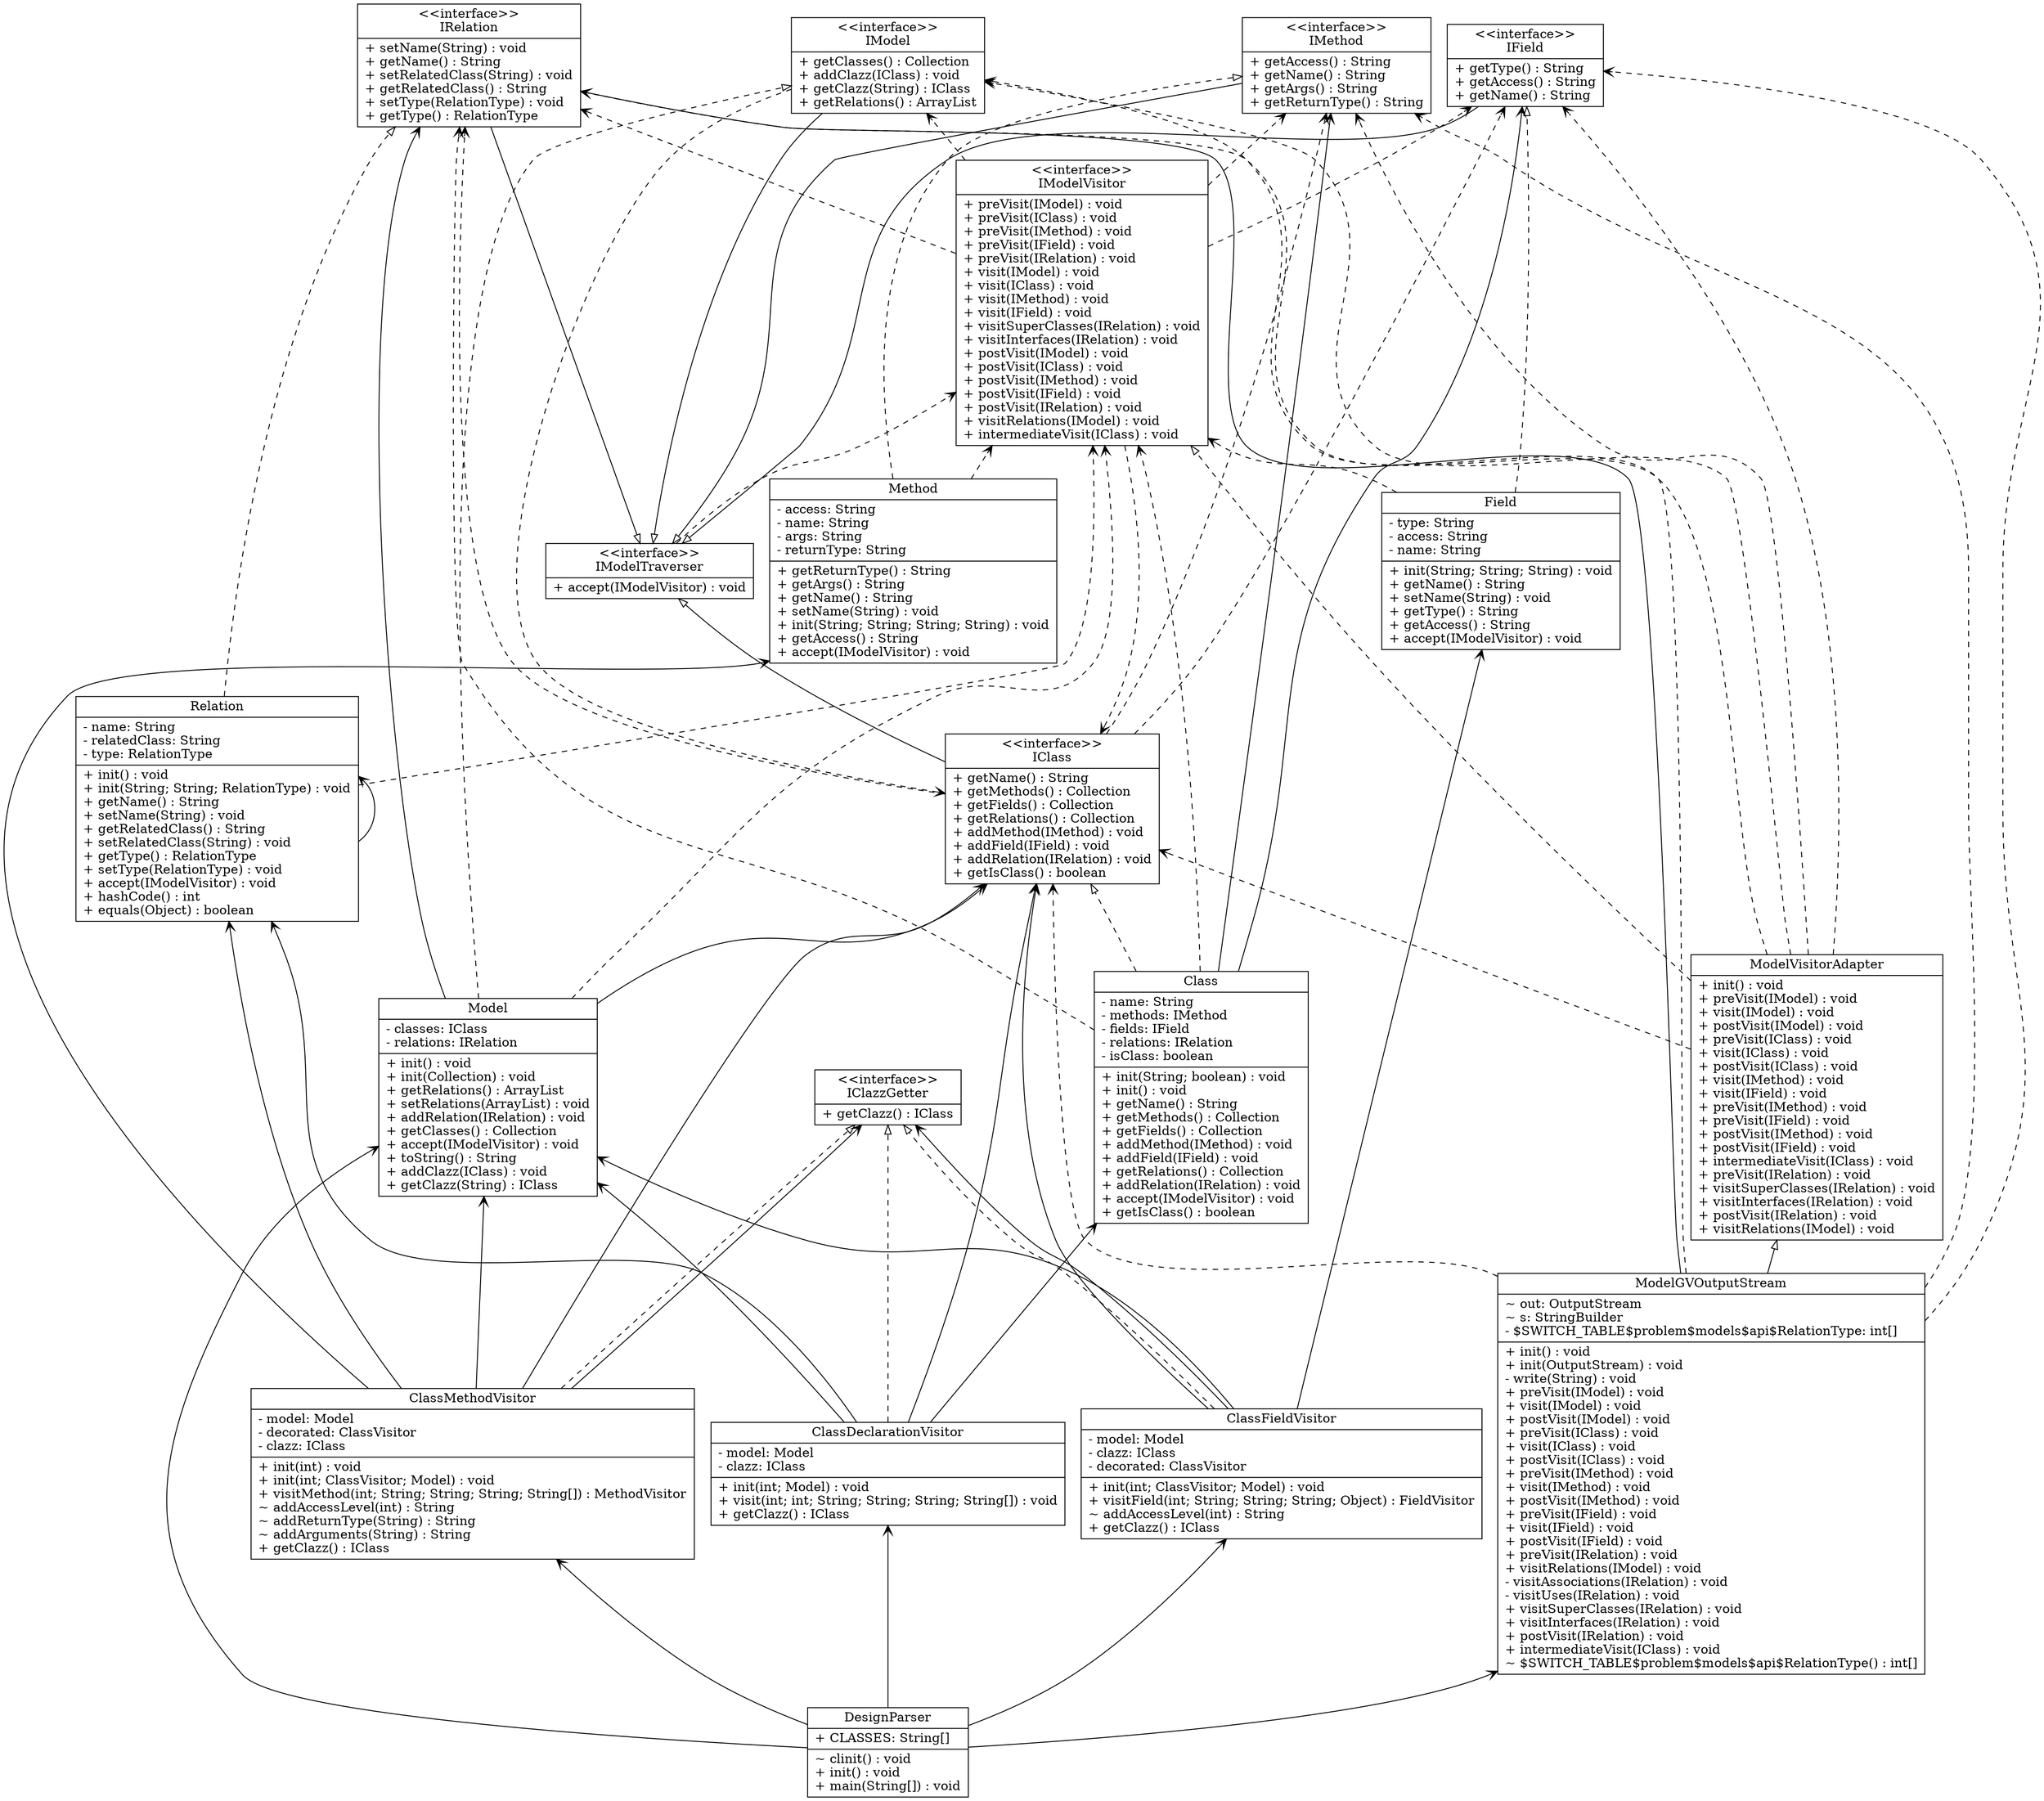 digraph model{
rankdir = BT;
ClassDeclarationVisitor [
shape="record",
label = "{ClassDeclarationVisitor| - model: Model\l- clazz: IClass\l|+ init(int; Model) : void\l+ visit(int; int; String; String; String; String[]) : void\l+ getClazz() : IClass\l}"
];

ClassFieldVisitor [
shape="record",
label = "{ClassFieldVisitor| - model: Model\l- clazz: IClass\l- decorated: ClassVisitor\l|+ init(int; ClassVisitor; Model) : void\l+ visitField(int; String; String; String; Object) : FieldVisitor\l~ addAccessLevel(int) : String\l+ getClazz() : IClass\l}"
];

ClassMethodVisitor [
shape="record",
label = "{ClassMethodVisitor| - model: Model\l- decorated: ClassVisitor\l- clazz: IClass\l|+ init(int) : void\l+ init(int; ClassVisitor; Model) : void\l+ visitMethod(int; String; String; String; String[]) : MethodVisitor\l~ addAccessLevel(int) : String\l~ addReturnType(String) : String\l~ addArguments(String) : String\l+ getClazz() : IClass\l}"
];

DesignParser [
shape="record",
label = "{DesignParser| + CLASSES: String[]\l|~ clinit() : void\l+ init() : void\l+ main(String[]) : void\l}"
];

IClazzGetter [
shape="record",
label = "{\<\<interface\>\>\nIClazzGetter| + getClazz() : IClass\l}"
];

IModelTraverser [
shape="record",
label = "{\<\<interface\>\>\nIModelTraverser| + accept(IModelVisitor) : void\l}"
];

IModelVisitor [
shape="record",
label = "{\<\<interface\>\>\nIModelVisitor| + preVisit(IModel) : void\l+ preVisit(IClass) : void\l+ preVisit(IMethod) : void\l+ preVisit(IField) : void\l+ preVisit(IRelation) : void\l+ visit(IModel) : void\l+ visit(IClass) : void\l+ visit(IMethod) : void\l+ visit(IField) : void\l+ visitSuperClasses(IRelation) : void\l+ visitInterfaces(IRelation) : void\l+ postVisit(IModel) : void\l+ postVisit(IClass) : void\l+ postVisit(IMethod) : void\l+ postVisit(IField) : void\l+ postVisit(IRelation) : void\l+ visitRelations(IModel) : void\l+ intermediateVisit(IClass) : void\l}"
];

ModelVisitorAdapter [
shape="record",
label = "{ModelVisitorAdapter| + init() : void\l+ preVisit(IModel) : void\l+ visit(IModel) : void\l+ postVisit(IModel) : void\l+ preVisit(IClass) : void\l+ visit(IClass) : void\l+ postVisit(IClass) : void\l+ visit(IMethod) : void\l+ visit(IField) : void\l+ preVisit(IMethod) : void\l+ preVisit(IField) : void\l+ postVisit(IMethod) : void\l+ postVisit(IField) : void\l+ intermediateVisit(IClass) : void\l+ preVisit(IRelation) : void\l+ visitSuperClasses(IRelation) : void\l+ visitInterfaces(IRelation) : void\l+ postVisit(IRelation) : void\l+ visitRelations(IModel) : void\l}"
];

IClass [
shape="record",
label = "{\<\<interface\>\>\nIClass| + getName() : String\l+ getMethods() : Collection\l+ getFields() : Collection\l+ getRelations() : Collection\l+ addMethod(IMethod) : void\l+ addField(IField) : void\l+ addRelation(IRelation) : void\l+ getIsClass() : boolean\l}"
];

IField [
shape="record",
label = "{\<\<interface\>\>\nIField| + getType() : String\l+ getAccess() : String\l+ getName() : String\l}"
];

IMethod [
shape="record",
label = "{\<\<interface\>\>\nIMethod| + getAccess() : String\l+ getName() : String\l+ getArgs() : String\l+ getReturnType() : String\l}"
];

IModel [
shape="record",
label = "{\<\<interface\>\>\nIModel| + getClasses() : Collection\l+ addClazz(IClass) : void\l+ getClazz(String) : IClass\l+ getRelations() : ArrayList\l}"
];

IRelation [
shape="record",
label = "{\<\<interface\>\>\nIRelation| + setName(String) : void\l+ getName() : String\l+ setRelatedClass(String) : void\l+ getRelatedClass() : String\l+ setType(RelationType) : void\l+ getType() : RelationType\l}"
];

Class [
shape="record",
label = "{Class| - name: String\l- methods: IMethod\l- fields: IField\l- relations: IRelation\l- isClass: boolean\l|+ init(String; boolean) : void\l+ init() : void\l+ getName() : String\l+ getMethods() : Collection\l+ getFields() : Collection\l+ addMethod(IMethod) : void\l+ addField(IField) : void\l+ getRelations() : Collection\l+ addRelation(IRelation) : void\l+ accept(IModelVisitor) : void\l+ getIsClass() : boolean\l}"
];

Field [
shape="record",
label = "{Field| - type: String\l- access: String\l- name: String\l|+ init(String; String; String) : void\l+ getName() : String\l+ setName(String) : void\l+ getType() : String\l+ getAccess() : String\l+ accept(IModelVisitor) : void\l}"
];

Method [
shape="record",
label = "{Method| - access: String\l- name: String\l- args: String\l- returnType: String\l|+ getReturnType() : String\l+ getArgs() : String\l+ getName() : String\l+ setName(String) : void\l+ init(String; String; String; String) : void\l+ getAccess() : String\l+ accept(IModelVisitor) : void\l}"
];

Model [
shape="record",
label = "{Model| - classes: IClass\l- relations: IRelation\l|+ init() : void\l+ init(Collection) : void\l+ getRelations() : ArrayList\l+ setRelations(ArrayList) : void\l+ addRelation(IRelation) : void\l+ getClasses() : Collection\l+ accept(IModelVisitor) : void\l+ toString() : String\l+ addClazz(IClass) : void\l+ getClazz(String) : IClass\l}"
];

ModelGVOutputStream [
shape="record",
label = "{ModelGVOutputStream| ~ out: OutputStream\l~ s: StringBuilder\l- $SWITCH_TABLE$problem$models$api$RelationType: int[]\l|+ init() : void\l+ init(OutputStream) : void\l- write(String) : void\l+ preVisit(IModel) : void\l+ visit(IModel) : void\l+ postVisit(IModel) : void\l+ preVisit(IClass) : void\l+ visit(IClass) : void\l+ postVisit(IClass) : void\l+ preVisit(IMethod) : void\l+ visit(IMethod) : void\l+ postVisit(IMethod) : void\l+ preVisit(IField) : void\l+ visit(IField) : void\l+ postVisit(IField) : void\l+ preVisit(IRelation) : void\l+ visitRelations(IModel) : void\l- visitAssociations(IRelation) : void\l- visitUses(IRelation) : void\l+ visitSuperClasses(IRelation) : void\l+ visitInterfaces(IRelation) : void\l+ postVisit(IRelation) : void\l+ intermediateVisit(IClass) : void\l~ $SWITCH_TABLE$problem$models$api$RelationType() : int[]\l}"
];

Relation [
shape="record",
label = "{Relation| - name: String\l- relatedClass: String\l- type: RelationType\l|+ init() : void\l+ init(String; String; RelationType) : void\l+ getName() : String\l+ setName(String) : void\l+ getRelatedClass() : String\l+ setRelatedClass(String) : void\l+ getType() : RelationType\l+ setType(RelationType) : void\l+ accept(IModelVisitor) : void\l+ hashCode() : int\l+ equals(Object) : boolean\l}"
];

//writing relations between classes now
ClassDeclarationVisitor -> IClazzGetter [arrowhead = "empty", style = "dashed"];
ClassDeclarationVisitor -> Model [arrowhead = "vee"];
ClassDeclarationVisitor -> Class [arrowhead = "vee"];
ClassDeclarationVisitor -> IClass [arrowhead = "vee"];
ClassDeclarationVisitor -> Relation [arrowhead = "vee"];
ClassFieldVisitor -> IClazzGetter [arrowhead = "empty", style = "dashed"];
ClassFieldVisitor -> Model [arrowhead = "vee"];
ClassFieldVisitor -> IClass [arrowhead = "vee"];
ClassFieldVisitor -> Field [arrowhead = "vee"];
ClassFieldVisitor -> IClazzGetter [arrowhead = "vee"];
ClassMethodVisitor -> IClazzGetter [arrowhead = "empty", style = "dashed"];
ClassMethodVisitor -> IClass [arrowhead = "vee"];
ClassMethodVisitor -> Model [arrowhead = "vee"];
ClassMethodVisitor -> Relation [arrowhead = "vee"];
ClassMethodVisitor -> Method [arrowhead = "vee"];
ClassMethodVisitor -> IClazzGetter [arrowhead = "vee"];
DesignParser -> Model [arrowhead = "vee"];
DesignParser -> ClassDeclarationVisitor [arrowhead = "vee"];
DesignParser -> ClassFieldVisitor [arrowhead = "vee"];
DesignParser -> ClassMethodVisitor [arrowhead = "vee"];
DesignParser -> ModelGVOutputStream [arrowhead = "vee"];
IModelTraverser -> IModelVisitor [arrowhead = "vee", style = "dashed"];
IModelVisitor -> IModel [arrowhead = "vee", style = "dashed"];
IModelVisitor -> IClass [arrowhead = "vee", style = "dashed"];
IModelVisitor -> IMethod [arrowhead = "vee", style = "dashed"];
IModelVisitor -> IField [arrowhead = "vee", style = "dashed"];
IModelVisitor -> IRelation [arrowhead = "vee", style = "dashed"];
ModelVisitorAdapter -> IModelVisitor [arrowhead = "empty", style = "dashed"];
ModelVisitorAdapter -> IModel [arrowhead = "vee", style = "dashed"];
ModelVisitorAdapter -> IClass [arrowhead = "vee", style = "dashed"];
ModelVisitorAdapter -> IMethod [arrowhead = "vee", style = "dashed"];
ModelVisitorAdapter -> IField [arrowhead = "vee", style = "dashed"];
ModelVisitorAdapter -> IRelation [arrowhead = "vee", style = "dashed"];
IClass -> IModelTraverser [arrowhead = "empty"];
IClass -> IMethod [arrowhead = "vee", style = "dashed"];
IClass -> IField [arrowhead = "vee", style = "dashed"];
IClass -> IRelation [arrowhead = "vee", style = "dashed"];
IField -> IModelTraverser [arrowhead = "empty"];
IMethod -> IModelTraverser [arrowhead = "empty"];
IModel -> IModelTraverser [arrowhead = "empty"];
IModel -> IClass [arrowhead = "vee", style = "dashed"];
IRelation -> IModelTraverser [arrowhead = "empty"];
Class -> IClass [arrowhead = "empty", style = "dashed"];
Class -> IRelation [arrowhead = "vee", style = "dashed"];
Class -> IModelVisitor [arrowhead = "vee", style = "dashed"];
Class -> IField [arrowhead = "vee"];
Class -> IMethod [arrowhead = "vee"];
Field -> IField [arrowhead = "empty", style = "dashed"];
Field -> IModelVisitor [arrowhead = "vee", style = "dashed"];
Method -> IMethod [arrowhead = "empty", style = "dashed"];
Method -> IModelVisitor [arrowhead = "vee", style = "dashed"];
Model -> IModel [arrowhead = "empty", style = "dashed"];
Model -> IRelation [arrowhead = "vee"];
Model -> IModelVisitor [arrowhead = "vee", style = "dashed"];
Model -> IClass [arrowhead = "vee"];
ModelGVOutputStream -> ModelVisitorAdapter [arrowhead = "empty"];
ModelGVOutputStream -> IModel [arrowhead = "vee", style = "dashed"];
ModelGVOutputStream -> IClass [arrowhead = "vee", style = "dashed"];
ModelGVOutputStream -> IMethod [arrowhead = "vee", style = "dashed"];
ModelGVOutputStream -> IField [arrowhead = "vee", style = "dashed"];
ModelGVOutputStream -> IRelation [arrowhead = "vee"];
Relation -> IRelation [arrowhead = "empty", style = "dashed"];
Relation -> IModelVisitor [arrowhead = "vee", style = "dashed"];
Relation -> Relation [arrowhead = "vee"];
}